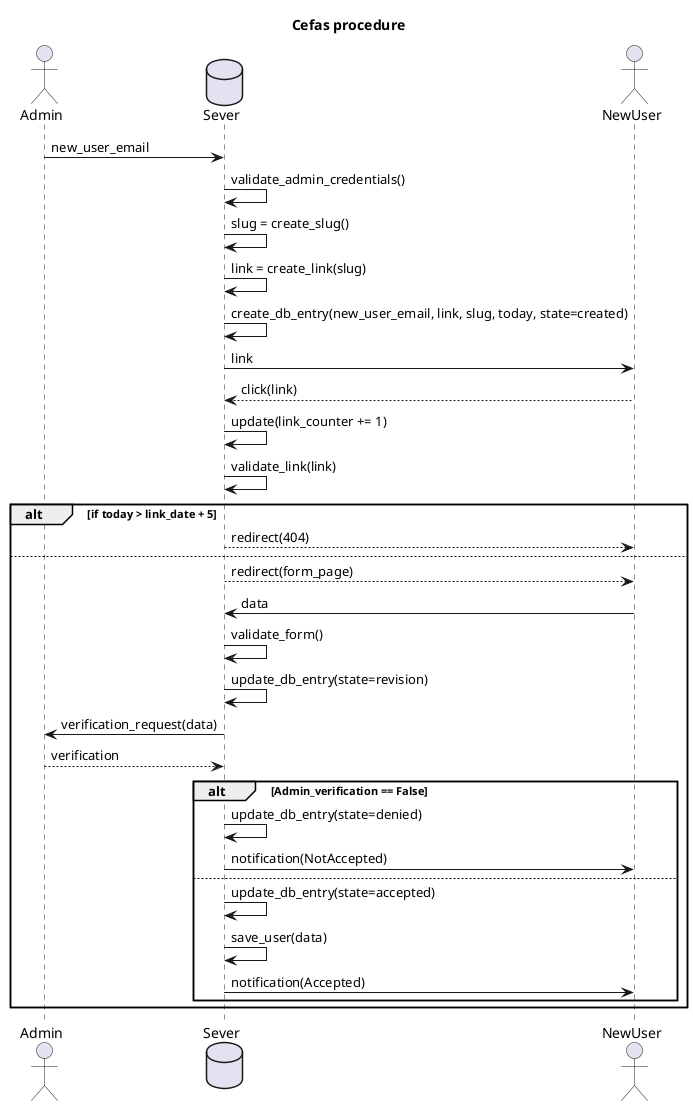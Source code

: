 @startuml
title Cefas procedure

actor Admin as admin
database Sever as server
actor NewUser as new

admin -> server: new_user_email
server -> server: validate_admin_credentials()
server -> server: slug = create_slug()
server -> server: link = create_link(slug)
server -> server: create_db_entry(new_user_email, link, slug, today, state=created)
server -> new: link
new --> server: click(link)
server -> server: update(link_counter += 1)
server -> server: validate_link(link)
alt if today > link_date + 5
server --> new: redirect(404)
else
server --> new: redirect(form_page)
new -> server: data
server -> server:validate_form()
server -> server: update_db_entry(state=revision)
server -> admin: verification_request(data)
admin --> server: verification
alt Admin_verification == False
server -> server: update_db_entry(state=denied)
server -> new: notification(NotAccepted)
else
server -> server: update_db_entry(state=accepted)
server -> server: save_user(data)
server -> new: notification(Accepted)
end alt
end alt 
@enduml
